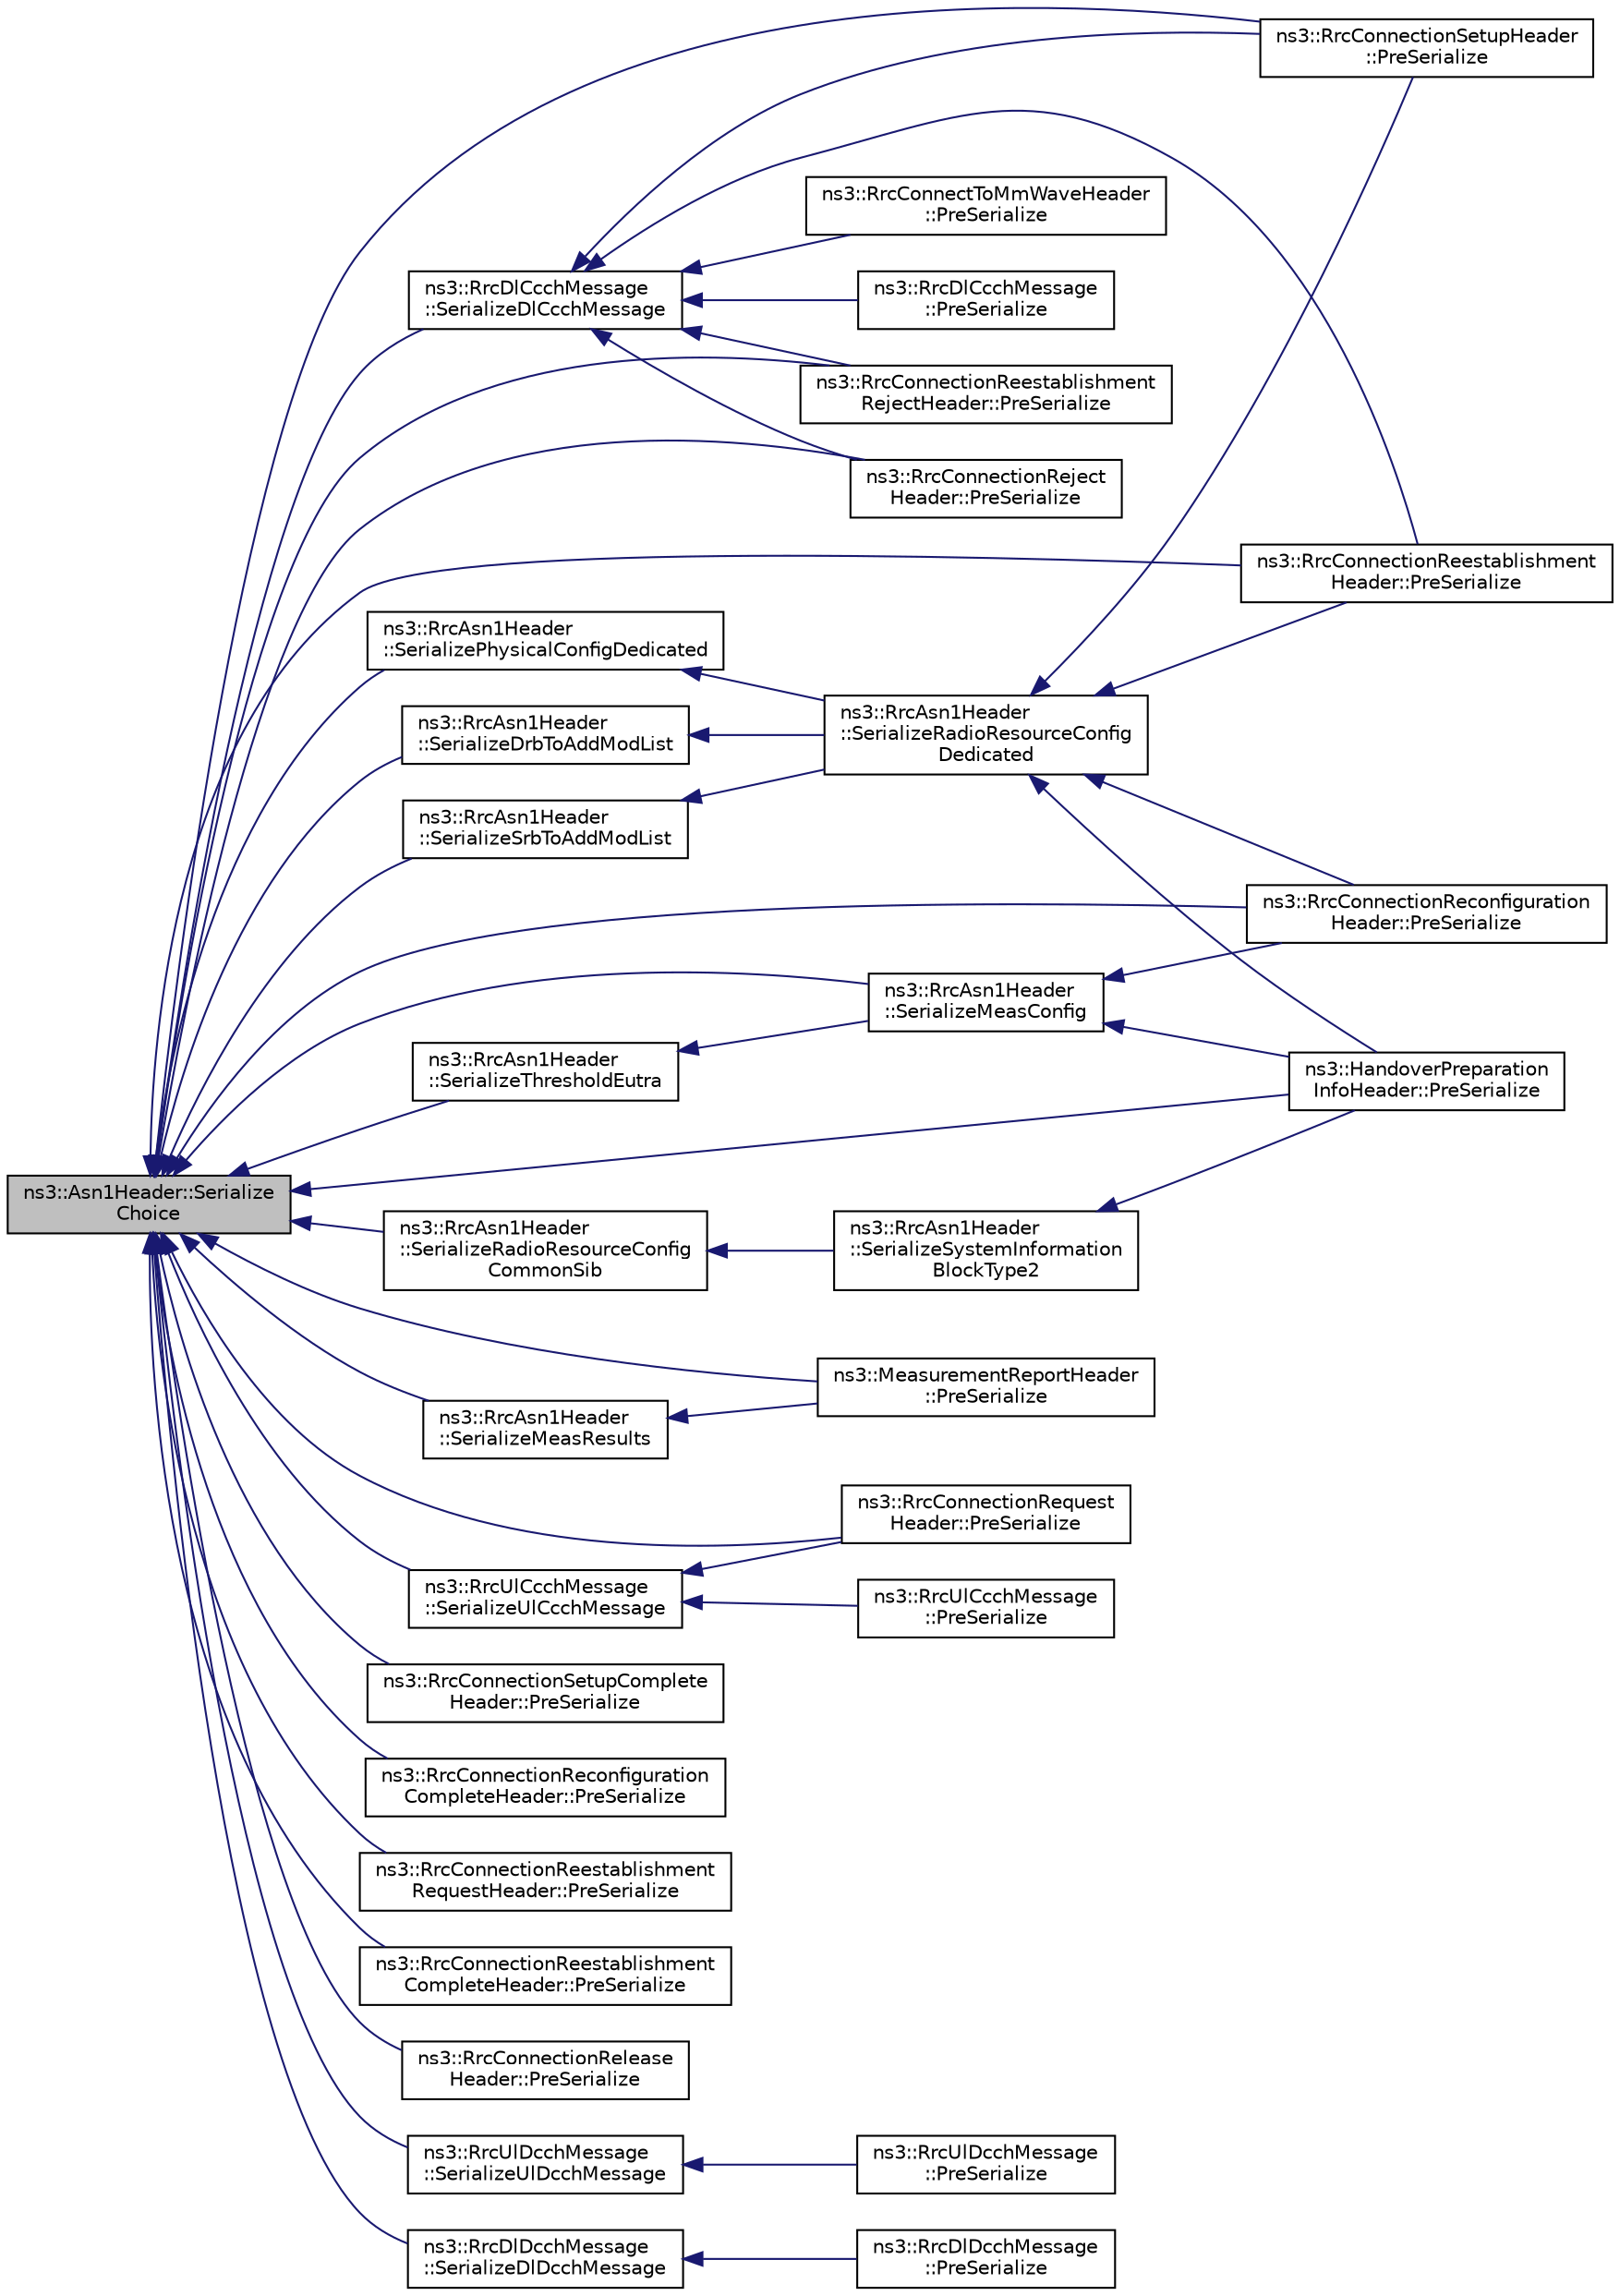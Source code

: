 digraph "ns3::Asn1Header::SerializeChoice"
{
  edge [fontname="Helvetica",fontsize="10",labelfontname="Helvetica",labelfontsize="10"];
  node [fontname="Helvetica",fontsize="10",shape=record];
  rankdir="LR";
  Node1 [label="ns3::Asn1Header::Serialize\lChoice",height=0.2,width=0.4,color="black", fillcolor="grey75", style="filled", fontcolor="black"];
  Node1 -> Node2 [dir="back",color="midnightblue",fontsize="10",style="solid"];
  Node2 [label="ns3::RrcAsn1Header\l::SerializeDrbToAddModList",height=0.2,width=0.4,color="black", fillcolor="white", style="filled",URL="$d1/d6e/classns3_1_1RrcAsn1Header.html#ae227535eb179f1fc87b500225a5893ef"];
  Node2 -> Node3 [dir="back",color="midnightblue",fontsize="10",style="solid"];
  Node3 [label="ns3::RrcAsn1Header\l::SerializeRadioResourceConfig\lDedicated",height=0.2,width=0.4,color="black", fillcolor="white", style="filled",URL="$d1/d6e/classns3_1_1RrcAsn1Header.html#a21940b59764c933864f631482a6e4af0"];
  Node3 -> Node4 [dir="back",color="midnightblue",fontsize="10",style="solid"];
  Node4 [label="ns3::RrcConnectionSetupHeader\l::PreSerialize",height=0.2,width=0.4,color="black", fillcolor="white", style="filled",URL="$d3/d9d/classns3_1_1RrcConnectionSetupHeader.html#ad123f10ef13f2bcdb05e66f4ba157fd7"];
  Node3 -> Node5 [dir="back",color="midnightblue",fontsize="10",style="solid"];
  Node5 [label="ns3::RrcConnectionReconfiguration\lHeader::PreSerialize",height=0.2,width=0.4,color="black", fillcolor="white", style="filled",URL="$d1/dc0/classns3_1_1RrcConnectionReconfigurationHeader.html#a31fcc446b60bcc1ecc0de47c5ee47ffd"];
  Node3 -> Node6 [dir="back",color="midnightblue",fontsize="10",style="solid"];
  Node6 [label="ns3::HandoverPreparation\lInfoHeader::PreSerialize",height=0.2,width=0.4,color="black", fillcolor="white", style="filled",URL="$d7/de3/classns3_1_1HandoverPreparationInfoHeader.html#a9edeb5f4247cf4b8b2e7353a87fd6a6b"];
  Node3 -> Node7 [dir="back",color="midnightblue",fontsize="10",style="solid"];
  Node7 [label="ns3::RrcConnectionReestablishment\lHeader::PreSerialize",height=0.2,width=0.4,color="black", fillcolor="white", style="filled",URL="$d9/dc3/classns3_1_1RrcConnectionReestablishmentHeader.html#a4432a5341e51b7807c2044cd680ecc03"];
  Node1 -> Node8 [dir="back",color="midnightblue",fontsize="10",style="solid"];
  Node8 [label="ns3::RrcAsn1Header\l::SerializeSrbToAddModList",height=0.2,width=0.4,color="black", fillcolor="white", style="filled",URL="$d1/d6e/classns3_1_1RrcAsn1Header.html#ad0c889ae1863b620e86026db7d217c75"];
  Node8 -> Node3 [dir="back",color="midnightblue",fontsize="10",style="solid"];
  Node1 -> Node9 [dir="back",color="midnightblue",fontsize="10",style="solid"];
  Node9 [label="ns3::RrcAsn1Header\l::SerializePhysicalConfigDedicated",height=0.2,width=0.4,color="black", fillcolor="white", style="filled",URL="$d1/d6e/classns3_1_1RrcAsn1Header.html#a7543693686024fa6f694168cbee7110b"];
  Node9 -> Node3 [dir="back",color="midnightblue",fontsize="10",style="solid"];
  Node1 -> Node10 [dir="back",color="midnightblue",fontsize="10",style="solid"];
  Node10 [label="ns3::RrcAsn1Header\l::SerializeRadioResourceConfig\lCommonSib",height=0.2,width=0.4,color="black", fillcolor="white", style="filled",URL="$d1/d6e/classns3_1_1RrcAsn1Header.html#a84ce139dfb03bab15f1e88a495cccde0"];
  Node10 -> Node11 [dir="back",color="midnightblue",fontsize="10",style="solid"];
  Node11 [label="ns3::RrcAsn1Header\l::SerializeSystemInformation\lBlockType2",height=0.2,width=0.4,color="black", fillcolor="white", style="filled",URL="$d1/d6e/classns3_1_1RrcAsn1Header.html#a47b40bb2492364bff8989e854c835ef1"];
  Node11 -> Node6 [dir="back",color="midnightblue",fontsize="10",style="solid"];
  Node1 -> Node12 [dir="back",color="midnightblue",fontsize="10",style="solid"];
  Node12 [label="ns3::RrcAsn1Header\l::SerializeMeasResults",height=0.2,width=0.4,color="black", fillcolor="white", style="filled",URL="$d1/d6e/classns3_1_1RrcAsn1Header.html#afd1285a96174a350f1d5c44c57ac8be9"];
  Node12 -> Node13 [dir="back",color="midnightblue",fontsize="10",style="solid"];
  Node13 [label="ns3::MeasurementReportHeader\l::PreSerialize",height=0.2,width=0.4,color="black", fillcolor="white", style="filled",URL="$d7/dcd/classns3_1_1MeasurementReportHeader.html#a701a3a645a8085fa69e6923b8db5776c"];
  Node1 -> Node14 [dir="back",color="midnightblue",fontsize="10",style="solid"];
  Node14 [label="ns3::RrcAsn1Header\l::SerializeThresholdEutra",height=0.2,width=0.4,color="black", fillcolor="white", style="filled",URL="$d1/d6e/classns3_1_1RrcAsn1Header.html#ab2402f89c75f446c4a06beb1e7a6fed6"];
  Node14 -> Node15 [dir="back",color="midnightblue",fontsize="10",style="solid"];
  Node15 [label="ns3::RrcAsn1Header\l::SerializeMeasConfig",height=0.2,width=0.4,color="black", fillcolor="white", style="filled",URL="$d1/d6e/classns3_1_1RrcAsn1Header.html#a65f753653303d80ab92df652b8414350"];
  Node15 -> Node5 [dir="back",color="midnightblue",fontsize="10",style="solid"];
  Node15 -> Node6 [dir="back",color="midnightblue",fontsize="10",style="solid"];
  Node1 -> Node15 [dir="back",color="midnightblue",fontsize="10",style="solid"];
  Node1 -> Node16 [dir="back",color="midnightblue",fontsize="10",style="solid"];
  Node16 [label="ns3::RrcConnectionRequest\lHeader::PreSerialize",height=0.2,width=0.4,color="black", fillcolor="white", style="filled",URL="$d2/dc4/classns3_1_1RrcConnectionRequestHeader.html#a03e4c8ec6a272eb57fccd183beabf12d"];
  Node1 -> Node4 [dir="back",color="midnightblue",fontsize="10",style="solid"];
  Node1 -> Node17 [dir="back",color="midnightblue",fontsize="10",style="solid"];
  Node17 [label="ns3::RrcConnectionSetupComplete\lHeader::PreSerialize",height=0.2,width=0.4,color="black", fillcolor="white", style="filled",URL="$d7/d03/classns3_1_1RrcConnectionSetupCompleteHeader.html#a07502ba5d876f33e0e571776e6b7b1ae"];
  Node1 -> Node18 [dir="back",color="midnightblue",fontsize="10",style="solid"];
  Node18 [label="ns3::RrcConnectionReconfiguration\lCompleteHeader::PreSerialize",height=0.2,width=0.4,color="black", fillcolor="white", style="filled",URL="$da/dec/classns3_1_1RrcConnectionReconfigurationCompleteHeader.html#a024cff170e3811ab200d59ead7bf2113"];
  Node1 -> Node5 [dir="back",color="midnightblue",fontsize="10",style="solid"];
  Node1 -> Node6 [dir="back",color="midnightblue",fontsize="10",style="solid"];
  Node1 -> Node19 [dir="back",color="midnightblue",fontsize="10",style="solid"];
  Node19 [label="ns3::RrcConnectionReestablishment\lRequestHeader::PreSerialize",height=0.2,width=0.4,color="black", fillcolor="white", style="filled",URL="$d1/d4d/classns3_1_1RrcConnectionReestablishmentRequestHeader.html#ab2eca8c0b5a1a7586b661febbba9a787"];
  Node1 -> Node7 [dir="back",color="midnightblue",fontsize="10",style="solid"];
  Node1 -> Node20 [dir="back",color="midnightblue",fontsize="10",style="solid"];
  Node20 [label="ns3::RrcConnectionReestablishment\lCompleteHeader::PreSerialize",height=0.2,width=0.4,color="black", fillcolor="white", style="filled",URL="$dc/d47/classns3_1_1RrcConnectionReestablishmentCompleteHeader.html#af3dd3d72415d18bf13cebe847bb5191f"];
  Node1 -> Node21 [dir="back",color="midnightblue",fontsize="10",style="solid"];
  Node21 [label="ns3::RrcConnectionReestablishment\lRejectHeader::PreSerialize",height=0.2,width=0.4,color="black", fillcolor="white", style="filled",URL="$d2/d82/classns3_1_1RrcConnectionReestablishmentRejectHeader.html#ab96aa4da7d49f520b0278234b33ffbab"];
  Node1 -> Node22 [dir="back",color="midnightblue",fontsize="10",style="solid"];
  Node22 [label="ns3::RrcConnectionRelease\lHeader::PreSerialize",height=0.2,width=0.4,color="black", fillcolor="white", style="filled",URL="$d4/dee/classns3_1_1RrcConnectionReleaseHeader.html#adab7a1b137ad9205d8388de3569edfe8"];
  Node1 -> Node23 [dir="back",color="midnightblue",fontsize="10",style="solid"];
  Node23 [label="ns3::RrcConnectionReject\lHeader::PreSerialize",height=0.2,width=0.4,color="black", fillcolor="white", style="filled",URL="$d8/d66/classns3_1_1RrcConnectionRejectHeader.html#af4fcf7ad47cb6281f824dc44691c6a29"];
  Node1 -> Node13 [dir="back",color="midnightblue",fontsize="10",style="solid"];
  Node1 -> Node24 [dir="back",color="midnightblue",fontsize="10",style="solid"];
  Node24 [label="ns3::RrcUlDcchMessage\l::SerializeUlDcchMessage",height=0.2,width=0.4,color="black", fillcolor="white", style="filled",URL="$d4/dce/classns3_1_1RrcUlDcchMessage.html#a7a2208192859678d93bde325f936c365"];
  Node24 -> Node25 [dir="back",color="midnightblue",fontsize="10",style="solid"];
  Node25 [label="ns3::RrcUlDcchMessage\l::PreSerialize",height=0.2,width=0.4,color="black", fillcolor="white", style="filled",URL="$d4/dce/classns3_1_1RrcUlDcchMessage.html#ad944dd076a13812009a03e54913b2e9b"];
  Node1 -> Node26 [dir="back",color="midnightblue",fontsize="10",style="solid"];
  Node26 [label="ns3::RrcDlDcchMessage\l::SerializeDlDcchMessage",height=0.2,width=0.4,color="black", fillcolor="white", style="filled",URL="$dc/dc2/classns3_1_1RrcDlDcchMessage.html#ae489863869038874910c89a7b54758cd"];
  Node26 -> Node27 [dir="back",color="midnightblue",fontsize="10",style="solid"];
  Node27 [label="ns3::RrcDlDcchMessage\l::PreSerialize",height=0.2,width=0.4,color="black", fillcolor="white", style="filled",URL="$dc/dc2/classns3_1_1RrcDlDcchMessage.html#aa07e7a274667fd50ebc35a8d1c9062d7"];
  Node1 -> Node28 [dir="back",color="midnightblue",fontsize="10",style="solid"];
  Node28 [label="ns3::RrcUlCcchMessage\l::SerializeUlCcchMessage",height=0.2,width=0.4,color="black", fillcolor="white", style="filled",URL="$d9/d8d/classns3_1_1RrcUlCcchMessage.html#ac6f5ee6f826d83661b2cab01dcd78d5c"];
  Node28 -> Node16 [dir="back",color="midnightblue",fontsize="10",style="solid"];
  Node28 -> Node29 [dir="back",color="midnightblue",fontsize="10",style="solid"];
  Node29 [label="ns3::RrcUlCcchMessage\l::PreSerialize",height=0.2,width=0.4,color="black", fillcolor="white", style="filled",URL="$d9/d8d/classns3_1_1RrcUlCcchMessage.html#aeae6b9253e8d8bdce5df99ef594b7e06"];
  Node1 -> Node30 [dir="back",color="midnightblue",fontsize="10",style="solid"];
  Node30 [label="ns3::RrcDlCcchMessage\l::SerializeDlCcchMessage",height=0.2,width=0.4,color="black", fillcolor="white", style="filled",URL="$df/d87/classns3_1_1RrcDlCcchMessage.html#ad9df8191a3ee4f9e7f0343f5b515565f"];
  Node30 -> Node31 [dir="back",color="midnightblue",fontsize="10",style="solid"];
  Node31 [label="ns3::RrcConnectToMmWaveHeader\l::PreSerialize",height=0.2,width=0.4,color="black", fillcolor="white", style="filled",URL="$da/dfb/classns3_1_1RrcConnectToMmWaveHeader.html#ab294a2afebe8f3306b801dc57d4fd616"];
  Node30 -> Node4 [dir="back",color="midnightblue",fontsize="10",style="solid"];
  Node30 -> Node7 [dir="back",color="midnightblue",fontsize="10",style="solid"];
  Node30 -> Node21 [dir="back",color="midnightblue",fontsize="10",style="solid"];
  Node30 -> Node23 [dir="back",color="midnightblue",fontsize="10",style="solid"];
  Node30 -> Node32 [dir="back",color="midnightblue",fontsize="10",style="solid"];
  Node32 [label="ns3::RrcDlCcchMessage\l::PreSerialize",height=0.2,width=0.4,color="black", fillcolor="white", style="filled",URL="$df/d87/classns3_1_1RrcDlCcchMessage.html#a51efa4b8f9fe4c4078f771029793a369"];
}
